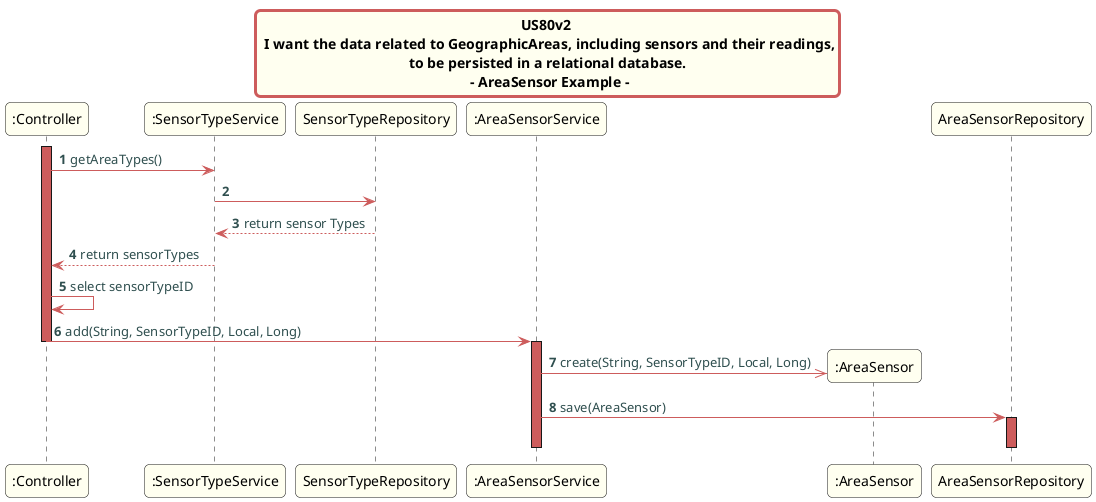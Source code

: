 @startuml
title US015v2 \n REF XML file.
skinparam titleBorderRoundCorner 10
skinparam titleBorderThickness 3
skinparam titleBorderColor indianred
skinparam titleBackgroundColor ivory
skinparam FontName quicksand

skinparam actor {
  BorderColor indianred
  }

skinparam sequence {
  LifeLineBackgroundColor indianred
  ParticipantBackgroundColor ivory
}

skinparam roundcorner 10

skinparam component {
  arrowThickness 1
  ArrowFontName Verdana
  ArrowColor indianred
  ArrowFontColor darkslategrey
}


title US80v2 \n I want the data related to GeographicAreas, including sensors and their readings,\n to be persisted in a relational database. \n - AreaSensor Example -

autonumber
activate ":Controller"
":Controller" -> ":SensorTypeService": getAreaTypes()
":SensorTypeService" -> "SensorTypeRepository"
"SensorTypeRepository" --> ":SensorTypeService": return sensor Types
":SensorTypeService" --> ":Controller": return sensorTypes
":Controller"->":Controller": select sensorTypeID
":Controller"  -> ":AreaSensorService": add(String, SensorTypeID, Local, Long)
deactivate ":Controller"
activate ":AreaSensorService"
create ":AreaSensor"

":AreaSensorService" ->> ":AreaSensor": create(String, SensorTypeID, Local, Long)
":AreaSensorService" -> "AreaSensorRepository": save(AreaSensor)
activate "AreaSensorRepository"
deactivate ":AreaSensorService"
deactivate "AreaSensorRepository"



@enduml